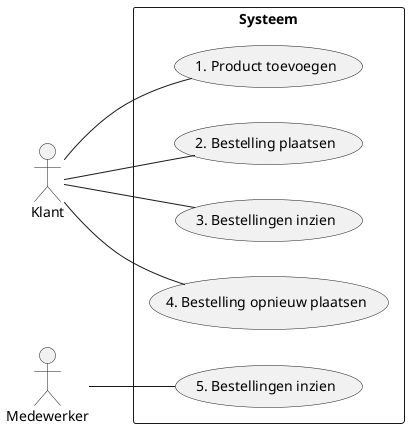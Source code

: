 @startuml
skinparam classAttributeIconSize 0
left to right direction

actor "Klant" as klant
actor "Medewerker" as medewerker

rectangle "Systeem" {
  usecase "1. Product toevoegen" as UC01
  usecase "2. Bestelling plaatsen" as UC02
  usecase "3. Bestellingen inzien" as UC03
  usecase "4. Bestelling opnieuw plaatsen" as UC04
  usecase "5. Bestellingen inzien" as UC05
}

klant -- UC01
klant -- UC02
klant -- UC03
klant -- UC04
medewerker -- UC05

@enduml